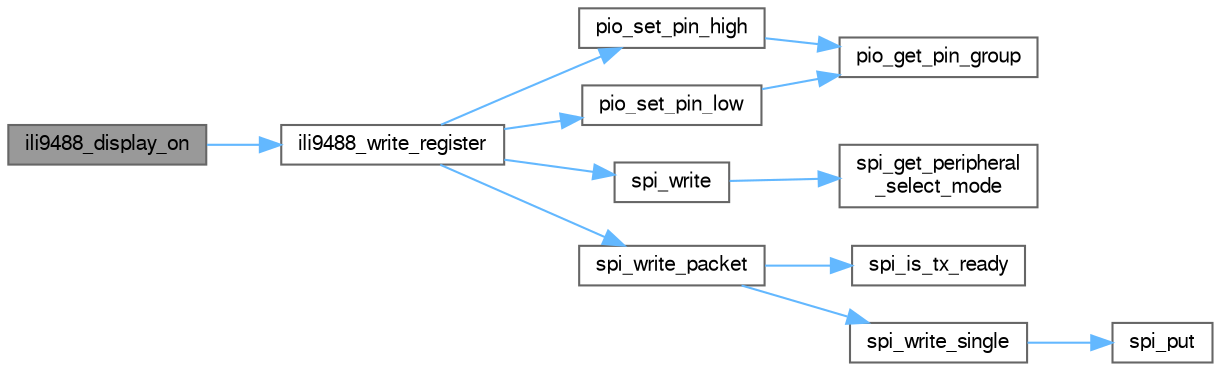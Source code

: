 digraph "ili9488_display_on"
{
 // LATEX_PDF_SIZE
  bgcolor="transparent";
  edge [fontname=FreeSans,fontsize=10,labelfontname=FreeSans,labelfontsize=10];
  node [fontname=FreeSans,fontsize=10,shape=box,height=0.2,width=0.4];
  rankdir="LR";
  Node1 [label="ili9488_display_on",height=0.2,width=0.4,color="gray40", fillcolor="grey60", style="filled", fontcolor="black",tooltip="Turn on the LCD."];
  Node1 -> Node2 [color="steelblue1",style="solid"];
  Node2 [label="ili9488_write_register",height=0.2,width=0.4,color="grey40", fillcolor="white", style="filled",URL="$group__ili9488__display__group.html#ga004cc9b339c8d6bc83eab621d620e05f",tooltip="Write data to LCD Register."];
  Node2 -> Node3 [color="steelblue1",style="solid"];
  Node3 [label="pio_set_pin_high",height=0.2,width=0.4,color="grey40", fillcolor="white", style="filled",URL="$group__sam__drivers__pio__group.html#gaa8c613a0858311e6d684b1869d49dd77",tooltip="Drive a GPIO pin to 1."];
  Node3 -> Node4 [color="steelblue1",style="solid"];
  Node4 [label="pio_get_pin_group",height=0.2,width=0.4,color="grey40", fillcolor="white", style="filled",URL="$group__sam__drivers__pio__group.html#gaf37309a52c59d5e2116d649f6fdd98c9",tooltip="Return GPIO port for a GPIO pin."];
  Node2 -> Node5 [color="steelblue1",style="solid"];
  Node5 [label="pio_set_pin_low",height=0.2,width=0.4,color="grey40", fillcolor="white", style="filled",URL="$group__sam__drivers__pio__group.html#ga41f795f6deb585e82b913a959a4b076a",tooltip="Drive a GPIO pin to 0."];
  Node5 -> Node4 [color="steelblue1",style="solid"];
  Node2 -> Node6 [color="steelblue1",style="solid"];
  Node6 [label="spi_write",height=0.2,width=0.4,color="grey40", fillcolor="white", style="filled",URL="$group__sam__drivers__spi__group.html#gaf0aef4a28c69c8ceb6e99b5d79e91e47",tooltip="Write the transmitted data with specified peripheral chip select value."];
  Node6 -> Node7 [color="steelblue1",style="solid"];
  Node7 [label="spi_get_peripheral\l_select_mode",height=0.2,width=0.4,color="grey40", fillcolor="white", style="filled",URL="$drivers_2spi_2spi_8h.html#a7a7e9be615b3302403a32d57650138f2",tooltip="Get Peripheral Select mode."];
  Node2 -> Node8 [color="steelblue1",style="solid"];
  Node8 [label="spi_write_packet",height=0.2,width=0.4,color="grey40", fillcolor="white", style="filled",URL="$spi__master_8c.html#a9d0996dc59ad7f2a593e27710c6cc727",tooltip="Send a sequence of bytes to an SPI device."];
  Node8 -> Node9 [color="steelblue1",style="solid"];
  Node9 [label="spi_is_tx_ready",height=0.2,width=0.4,color="grey40", fillcolor="white", style="filled",URL="$drivers_2spi_2spi_8h.html#a3191ea9575f016d8c0a54b08920768d4",tooltip="Check if all transmissions are ready."];
  Node8 -> Node10 [color="steelblue1",style="solid"];
  Node10 [label="spi_write_single",height=0.2,width=0.4,color="grey40", fillcolor="white", style="filled",URL="$sam__spi_2spi__master_8h.html#a65c32defa363bf60ee9820a231884b69",tooltip="Write one byte to an SPI device."];
  Node10 -> Node11 [color="steelblue1",style="solid"];
  Node11 [label="spi_put",height=0.2,width=0.4,color="grey40", fillcolor="white", style="filled",URL="$drivers_2spi_2spi_8h.html#adf99875478cb13bb164e96c73c9666bb",tooltip="Put one data to a SPI peripheral."];
}
